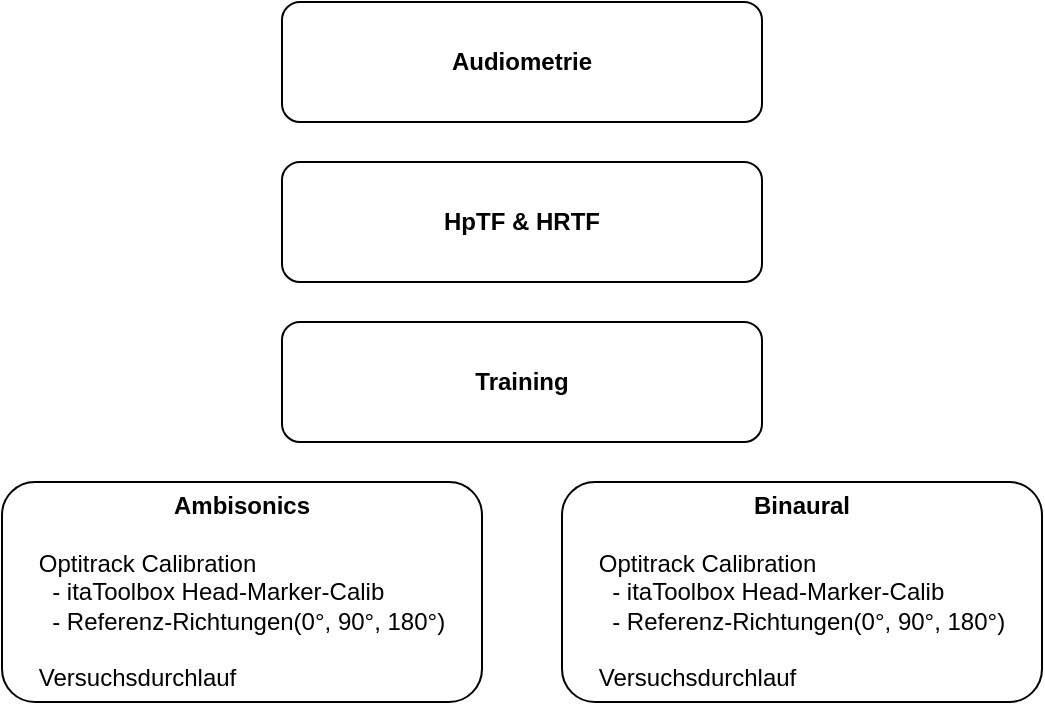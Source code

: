 <mxfile version="23.1.5" type="github">
  <diagram name="Seite-1" id="dMgD5sMNgH4sBFSDKNPC">
    <mxGraphModel dx="1434" dy="874" grid="1" gridSize="10" guides="1" tooltips="1" connect="1" arrows="1" fold="1" page="1" pageScale="1" pageWidth="827" pageHeight="1169" math="0" shadow="0">
      <root>
        <mxCell id="0" />
        <mxCell id="1" parent="0" />
        <mxCell id="WYcQuzejLf0naWVC59Ej-3" value="Audiometrie" style="rounded=1;whiteSpace=wrap;html=1;fontStyle=1" vertex="1" parent="1">
          <mxGeometry x="200" y="120" width="240" height="60" as="geometry" />
        </mxCell>
        <mxCell id="WYcQuzejLf0naWVC59Ej-4" value="&lt;b&gt;HpTF &amp;amp; HRTF&lt;/b&gt;" style="rounded=1;whiteSpace=wrap;html=1;" vertex="1" parent="1">
          <mxGeometry x="200" y="200" width="240" height="60" as="geometry" />
        </mxCell>
        <mxCell id="WYcQuzejLf0naWVC59Ej-6" value="&lt;b&gt;Training&lt;/b&gt;" style="rounded=1;whiteSpace=wrap;html=1;" vertex="1" parent="1">
          <mxGeometry x="200" y="280" width="240" height="60" as="geometry" />
        </mxCell>
        <mxCell id="WYcQuzejLf0naWVC59Ej-7" value="&lt;div&gt;&lt;b&gt;Ambisonics&lt;/b&gt;&lt;/div&gt;&lt;div&gt;&lt;br&gt;&lt;/div&gt;&lt;div align=&quot;left&quot;&gt;Optitrack Calibration&lt;/div&gt;&lt;div align=&quot;left&quot;&gt;&amp;nbsp; - itaToolbox Head-Marker-Calib&lt;br&gt;&amp;nbsp; - Referenz-Richtungen(0°, 90°, 180°)&lt;/div&gt;&lt;div align=&quot;left&quot;&gt;&lt;br&gt;&lt;/div&gt;&lt;div align=&quot;left&quot;&gt;Versuchsdurchlauf&lt;br&gt;&lt;/div&gt;" style="rounded=1;whiteSpace=wrap;html=1;" vertex="1" parent="1">
          <mxGeometry x="60" y="360" width="240" height="110" as="geometry" />
        </mxCell>
        <mxCell id="WYcQuzejLf0naWVC59Ej-8" value="&lt;div&gt;&lt;b&gt;Binaural&lt;/b&gt;&lt;/div&gt;&lt;div&gt;&lt;br&gt;&lt;/div&gt;&lt;div align=&quot;left&quot;&gt;Optitrack Calibration&lt;/div&gt;&lt;div align=&quot;left&quot;&gt;&amp;nbsp; - itaToolbox Head-Marker-Calib&lt;br&gt;&amp;nbsp; - Referenz-Richtungen(0°, 90°, 180°)&lt;/div&gt;&lt;div align=&quot;left&quot;&gt;&lt;br&gt;&lt;/div&gt;&lt;div align=&quot;left&quot;&gt;Versuchsdurchlauf&lt;br&gt;&lt;/div&gt;" style="rounded=1;whiteSpace=wrap;html=1;" vertex="1" parent="1">
          <mxGeometry x="340" y="360" width="240" height="110" as="geometry" />
        </mxCell>
      </root>
    </mxGraphModel>
  </diagram>
</mxfile>
